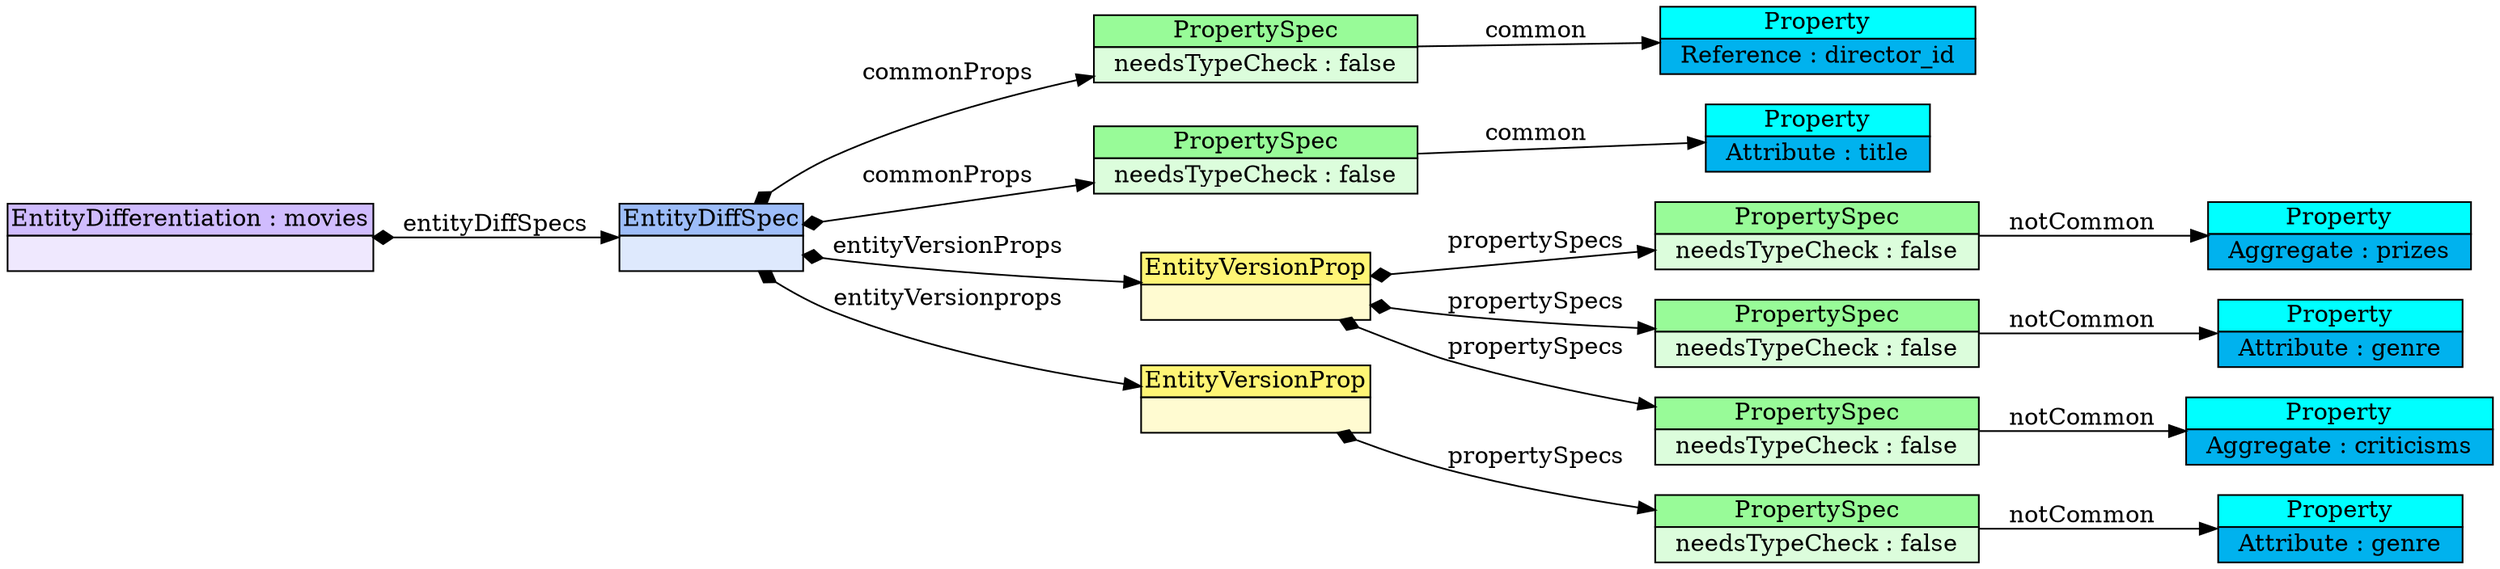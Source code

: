 digraph {
	rankdir = LR;
	compound=true;
	entitydifferentiation_EntityDifferentiation_227502219 [label=<
		<TABLE BORDER="0" CELLBORDER="0" CELLSPACING="0" CELLPADDING="0">
			<TR><TD BGCOLOR="#D0BCFE">
				<TABLE BORDER="1" CELLBORDER="0" CELLSPACING="0" CELLPADDING="1">
					<TR>
						<TD ALIGN="CENTER">EntityDifferentiation&nbsp;:&nbsp;movies</TD>
					</TR>
				</TABLE>
			</TD></TR>
			<TR><TD ALIGN="LEFT" BGCOLOR="#EFE8FE">
				<TABLE BORDER="1" CELLBORDER="0" CELLSPACING="0"><TR><TD> </TD></TR></TABLE>
			</TD></TR>
		</TABLE>>, margin=0, shape=plaintext]
	
	entitydifferentiation_EntityDiffSpec_1295039813 [label=<
		<TABLE BORDER="0" CELLBORDER="0" CELLSPACING="0" CELLPADDING="0">
			<TR><TD BGCOLOR="#9DBDF9">
				<TABLE BORDER="1" CELLBORDER="0" CELLSPACING="0" CELLPADDING="1">
					<TR>
						<TD ALIGN="CENTER">EntityDiffSpec</TD>
					</TR>
				</TABLE>
			</TD></TR>
			<TR><TD ALIGN="LEFT" BGCOLOR="#DEE9FD">
				<TABLE BORDER="1" CELLBORDER="0" CELLSPACING="0"><TR><TD> </TD></TR></TABLE>
			</TD></TR>
		</TABLE>>, margin=0, shape=plaintext]
	
		
	entitydifferentiation_PropertySpec_1288854991 [label=<
		<TABLE BORDER="0" CELLBORDER="0" CELLSPACING="0" CELLPADDING="0">
			<TR><TD BGCOLOR="#98FB98">
				<TABLE BORDER="1" CELLBORDER="0" CELLSPACING="0" CELLPADDING="1">
					<TR>
						<TD ALIGN="CENTER">PropertySpec</TD>
					</TR>
				</TABLE>
			</TD></TR>
			<TR><TD ALIGN="LEFT" BGCOLOR="#DCFDDC">
				<TABLE BORDER="1" CELLBORDER="0" CELLSPACING="0">
					<TR><TD> </TD><TD ALIGN="LEFT">needsTypeCheck&nbsp;:&nbsp;false</TD><TD> </TD></TR>
				</TABLE>
			</TD></TR>
		</TABLE>>, margin=0, shape=plaintext]
		
	entitydifferentiation_PropertySpec_1213264738 [label=<
		<TABLE BORDER="0" CELLBORDER="0" CELLSPACING="0" CELLPADDING="0">
			<TR><TD BGCOLOR="#98FB98">
				<TABLE BORDER="1" CELLBORDER="0" CELLSPACING="0" CELLPADDING="1">
					<TR>
						<TD ALIGN="CENTER">PropertySpec</TD>
					</TR>
				</TABLE>
			</TD></TR>
			<TR><TD ALIGN="LEFT" BGCOLOR="#DCFDDC">
				<TABLE BORDER="1" CELLBORDER="0" CELLSPACING="0">
					<TR><TD> </TD><TD ALIGN="LEFT">needsTypeCheck&nbsp;:&nbsp;false</TD><TD> </TD></TR>
				</TABLE>
			</TD></TR>
		</TABLE>>, margin=0, shape=plaintext]	
	
	entitydifferentiation_PropertySpec_569976775 [label=<
		<TABLE BORDER="0" CELLBORDER="0" CELLSPACING="0" CELLPADDING="0">
			<TR><TD BGCOLOR="#98FB98">
				<TABLE BORDER="1" CELLBORDER="0" CELLSPACING="0" CELLPADDING="1">
					<TR>
						<TD ALIGN="CENTER">PropertySpec</TD>
					</TR>
				</TABLE>
			</TD></TR>
			<TR><TD ALIGN="LEFT" BGCOLOR="#DCFDDC">
				<TABLE BORDER="1" CELLBORDER="0" CELLSPACING="0">
					<TR><TD> </TD><TD ALIGN="LEFT">needsTypeCheck&nbsp;:&nbsp;false</TD><TD> </TD></TR>
				</TABLE>
			</TD></TR>
		</TABLE>>, margin=0, shape=plaintext]
	entitydifferentiation_PropertySpec_1875539371 [label=<
		<TABLE BORDER="0" CELLBORDER="0" CELLSPACING="0" CELLPADDING="0">
			<TR><TD BGCOLOR="#98FB98">
				<TABLE BORDER="1" CELLBORDER="0" CELLSPACING="0" CELLPADDING="1">
					<TR>
						<TD ALIGN="CENTER">PropertySpec</TD>
					</TR>
				</TABLE>
			</TD></TR>
			<TR><TD ALIGN="LEFT" BGCOLOR="#DCFDDC">
				<TABLE BORDER="1" CELLBORDER="0" CELLSPACING="0">
					<TR><TD> </TD><TD ALIGN="LEFT">needsTypeCheck&nbsp;:&nbsp;false</TD><TD> </TD></TR>
				</TABLE>
			</TD></TR>
		</TABLE>>, margin=0, shape=plaintext]
	
	entitydifferentiation_PropertySpec_324203449 [label=<
		<TABLE BORDER="0" CELLBORDER="0" CELLSPACING="0" CELLPADDING="0">
			<TR><TD BGCOLOR="#98FB98">
				<TABLE BORDER="1" CELLBORDER="0" CELLSPACING="0" CELLPADDING="1">
					<TR>
						<TD ALIGN="CENTER">PropertySpec</TD>
					</TR>
				</TABLE>
			</TD></TR>
			<TR><TD ALIGN="LEFT" BGCOLOR="#DCFDDC">
				<TABLE BORDER="1" CELLBORDER="0" CELLSPACING="0">
					<TR><TD> </TD><TD ALIGN="LEFT">needsTypeCheck&nbsp;:&nbsp;false</TD><TD> </TD></TR>
				</TABLE>
			</TD></TR>
		</TABLE>>, margin=0, shape=plaintext]
	entitydifferentiation_PropertySpec_671653053 [label=<
		<TABLE BORDER="0" CELLBORDER="0" CELLSPACING="0" CELLPADDING="0">
			<TR><TD BGCOLOR="#98FB98">
				<TABLE BORDER="1" CELLBORDER="0" CELLSPACING="0" CELLPADDING="1">
					<TR>
						<TD ALIGN="CENTER">PropertySpec</TD>
					</TR>
				</TABLE>
			</TD></TR>
			<TR><TD ALIGN="LEFT" BGCOLOR="#DCFDDC">
				<TABLE BORDER="1" CELLBORDER="0" CELLSPACING="0">
					<TR><TD> </TD><TD ALIGN="LEFT">needsTypeCheck&nbsp;:&nbsp;false</TD><TD> </TD></TR>
				</TABLE>
			</TD></TR>
		</TABLE>>, margin=0, shape=plaintext]
	
	
	
	
	
	
	
	
	entitydifferentiation_Property_1288854991 [label=<
		<TABLE BORDER="0" CELLBORDER="0" CELLSPACING="0" CELLPADDING="0">
			<TR><TD BGCOLOR="cyan">
				<TABLE BORDER="1" CELLBORDER="0" CELLSPACING="0" CELLPADDING="1">
					<TR>
						<TD ALIGN="CENTER">Property</TD>
					</TR>
				</TABLE>
			</TD></TR>
			<TR><TD ALIGN="LEFT" BGCOLOR="deepskyblue2">
				<TABLE BORDER="1" CELLBORDER="0" CELLSPACING="0">
					<TR><TD> </TD><TD ALIGN="LEFT">Aggregate&nbsp;:&nbsp;prizes</TD><TD> </TD></TR>
				</TABLE>
			</TD></TR>
		</TABLE>>, margin=0, shape=plaintext]
	entitydifferentiation_Property_1213264738 [label=<
		<TABLE BORDER="0" CELLBORDER="0" CELLSPACING="0" CELLPADDING="0">
			<TR><TD BGCOLOR="cyan">
				<TABLE BORDER="1" CELLBORDER="0" CELLSPACING="0" CELLPADDING="1">
					<TR>
						<TD ALIGN="CENTER">Property</TD>
					</TR>
				</TABLE>
			</TD></TR>
			<TR><TD ALIGN="LEFT" BGCOLOR="deepskyblue2">
				<TABLE BORDER="1" CELLBORDER="0" CELLSPACING="0">
					<TR><TD> </TD><TD ALIGN="LEFT">Attribute&nbsp;:&nbsp;genre</TD><TD> </TD></TR>
				</TABLE>
			</TD></TR>
		</TABLE>>, margin=0, shape=plaintext]
	entitydifferentiation_Property_569976775 [label=<
		<TABLE BORDER="0" CELLBORDER="0" CELLSPACING="0" CELLPADDING="0">
			<TR><TD BGCOLOR="cyan">
				<TABLE BORDER="1" CELLBORDER="0" CELLSPACING="0" CELLPADDING="1">
					<TR>
						<TD ALIGN="CENTER">Property</TD>
					</TR>
				</TABLE>
			</TD></TR>
			<TR><TD ALIGN="LEFT" BGCOLOR="deepskyblue2">
				<TABLE BORDER="1" CELLBORDER="0" CELLSPACING="0">
					<TR><TD> </TD><TD ALIGN="LEFT">Aggregate&nbsp;:&nbsp;criticisms</TD><TD> </TD></TR>
				</TABLE>
			</TD></TR>
		</TABLE>>, margin=0, shape=plaintext]
	entitydifferentiation_Property_1875539371 [label=<
		<TABLE BORDER="0" CELLBORDER="0" CELLSPACING="0" CELLPADDING="0">
			<TR><TD BGCOLOR="cyan">
				<TABLE BORDER="1" CELLBORDER="0" CELLSPACING="0" CELLPADDING="1">
					<TR>
						<TD ALIGN="CENTER">Property</TD>
					</TR>
				</TABLE>
			</TD></TR>
			<TR><TD ALIGN="LEFT" BGCOLOR="deepskyblue2">
				<TABLE BORDER="1" CELLBORDER="0" CELLSPACING="0">
					<TR><TD> </TD><TD ALIGN="LEFT">Attribute&nbsp;:&nbsp;genre</TD><TD> </TD></TR>
				</TABLE>
			</TD></TR>
		</TABLE>>, margin=0, shape=plaintext]
	entitydifferentiation_Property_324203449 [label=<
		<TABLE BORDER="0" CELLBORDER="0" CELLSPACING="0" CELLPADDING="0">
			<TR><TD BGCOLOR="cyan">
				<TABLE BORDER="1" CELLBORDER="0" CELLSPACING="0" CELLPADDING="1">
					<TR>
						<TD ALIGN="CENTER">Property</TD>
					</TR>
				</TABLE>
			</TD></TR>
			<TR><TD ALIGN="LEFT" BGCOLOR="deepskyblue2">
				<TABLE BORDER="1" CELLBORDER="0" CELLSPACING="0">
					<TR><TD> </TD><TD ALIGN="LEFT">Reference&nbsp;:&nbsp;director_id</TD><TD> </TD></TR>
				</TABLE>
			</TD></TR>
		</TABLE>>, margin=0, shape=plaintext]
	entitydifferentiation_Property_671653053 [label=<
		<TABLE BORDER="0" CELLBORDER="0" CELLSPACING="0" CELLPADDING="0">
			<TR><TD BGCOLOR="cyan">
				<TABLE BORDER="1" CELLBORDER="0" CELLSPACING="0" CELLPADDING="1">
					<TR>
						<TD ALIGN="CENTER">Property</TD>
					</TR>
				</TABLE>
			</TD></TR>
			<TR><TD ALIGN="LEFT" BGCOLOR="deepskyblue2">
				<TABLE BORDER="1" CELLBORDER="0" CELLSPACING="0">
					<TR><TD> </TD><TD ALIGN="LEFT">Attribute&nbsp;:&nbsp;title</TD><TD> </TD></TR>
				</TABLE>
			</TD></TR>
		</TABLE>>, margin=0, shape=plaintext]
	
	
		
	entitydifferentiation_EntityVersionProp_765167267 [label=<
		<TABLE BORDER="0" CELLBORDER="0" CELLSPACING="0" CELLPADDING="0">
			<TR><TD BGCOLOR="#FFF575">
				<TABLE BORDER="1" CELLBORDER="0" CELLSPACING="0" CELLPADDING="1">
					<TR>
						<TD ALIGN="CENTER">EntityVersionProp</TD>
					</TR>
				</TABLE>
			</TD></TR>
			<TR><TD ALIGN="LEFT" BGCOLOR="#FFFBD1">
				<TABLE BORDER="1" CELLBORDER="0" CELLSPACING="0"><TR><TD> </TD></TR></TABLE>
			</TD></TR>
		</TABLE>>, margin=0, shape=plaintext]
	
	entitydifferentiation_EntityVersionProp_1076360619 [label=<
		<TABLE BORDER="0" CELLBORDER="0" CELLSPACING="0" CELLPADDING="0">
			<TR><TD BGCOLOR="#FFF575">
				<TABLE BORDER="1" CELLBORDER="0" CELLSPACING="0" CELLPADDING="1">
					<TR>
						<TD ALIGN="CENTER">EntityVersionProp</TD>
					</TR>
				</TABLE>
			</TD></TR>
			<TR><TD ALIGN="LEFT" BGCOLOR="#FFFBD1">
				<TABLE BORDER="1" CELLBORDER="0" CELLSPACING="0"><TR><TD> </TD></TR></TABLE>
			</TD></TR>
		</TABLE>>, margin=0, shape=plaintext]
	
	
	
	
	entitydifferentiation_EntityDifferentiation_227502219->entitydifferentiation_EntityDiffSpec_1295039813 [label="entityDiffSpecs", arrowhead = normal, arrowtail = diamond, dir = both, minlen=1, color="#000000"]
	
	entitydifferentiation_EntityVersionProp_765167267->entitydifferentiation_PropertySpec_1288854991 [label="propertySpecs", arrowhead = normal, arrowtail = diamond, dir = both, minlen=1, color="#000000"]
	entitydifferentiation_EntityVersionProp_765167267->entitydifferentiation_PropertySpec_1213264738 [label="propertySpecs", arrowhead = normal, arrowtail = diamond, dir = both, minlen=1, color="#000000"]
	entitydifferentiation_EntityVersionProp_765167267->entitydifferentiation_PropertySpec_569976775 [label="propertySpecs", arrowhead = normal, arrowtail = diamond, dir = both, minlen=1, color="#000000"]
		
	entitydifferentiation_PropertySpec_1288854991->entitydifferentiation_Property_1288854991 [label="notCommon", arrowhead = normal, arrowtail = none, dir = both, minlen=1, color="#000000"]
	entitydifferentiation_PropertySpec_1213264738->entitydifferentiation_Property_1213264738 [label="notCommon", arrowhead = normal, arrowtail = none, dir = both, minlen=1, color="#000000"]
	entitydifferentiation_PropertySpec_569976775->entitydifferentiation_Property_569976775 [label="notCommon", arrowhead = normal, arrowtail = none, dir = both, minlen=1, color="#000000"]
	
	
	
	entitydifferentiation_EntityVersionProp_1076360619->entitydifferentiation_PropertySpec_1875539371 [label="propertySpecs", arrowhead = normal, arrowtail = diamond, dir = both, minlen=1, color="#000000"]
	
	entitydifferentiation_PropertySpec_1875539371->entitydifferentiation_Property_1875539371 [label="notCommon", arrowhead = normal, arrowtail = none, dir = both, minlen=1, color="#000000"]
	
	
	
	
	entitydifferentiation_EntityDiffSpec_1295039813->entitydifferentiation_EntityVersionProp_765167267 [label="entityVersionProps", arrowhead = normal, arrowtail = diamond, dir = both, minlen=1, color="#000000"]
	entitydifferentiation_EntityDiffSpec_1295039813->entitydifferentiation_EntityVersionProp_1076360619 [label="entityVersionprops", arrowhead = normal, arrowtail = diamond, dir = both, minlen=1, color="#000000"]
	
	
	entitydifferentiation_EntityDiffSpec_1295039813->entitydifferentiation_PropertySpec_324203449 [label="commonProps", arrowhead = normal, arrowtail = diamond, dir = both, minlen=1, color="#000000"]
	entitydifferentiation_EntityDiffSpec_1295039813->entitydifferentiation_PropertySpec_671653053 [label="commonProps", arrowhead = normal, arrowtail = diamond, dir = both, minlen=1, color="#000000"]
	
	
	entitydifferentiation_PropertySpec_324203449->entitydifferentiation_Property_324203449 [label="common", arrowhead = normal, arrowtail = none, dir = both, minlen=1, color="#000000"]
	entitydifferentiation_PropertySpec_671653053->entitydifferentiation_Property_671653053 [label="common", arrowhead = normal, arrowtail = none, dir = both, minlen=1, color="#000000"]
	
	
}

